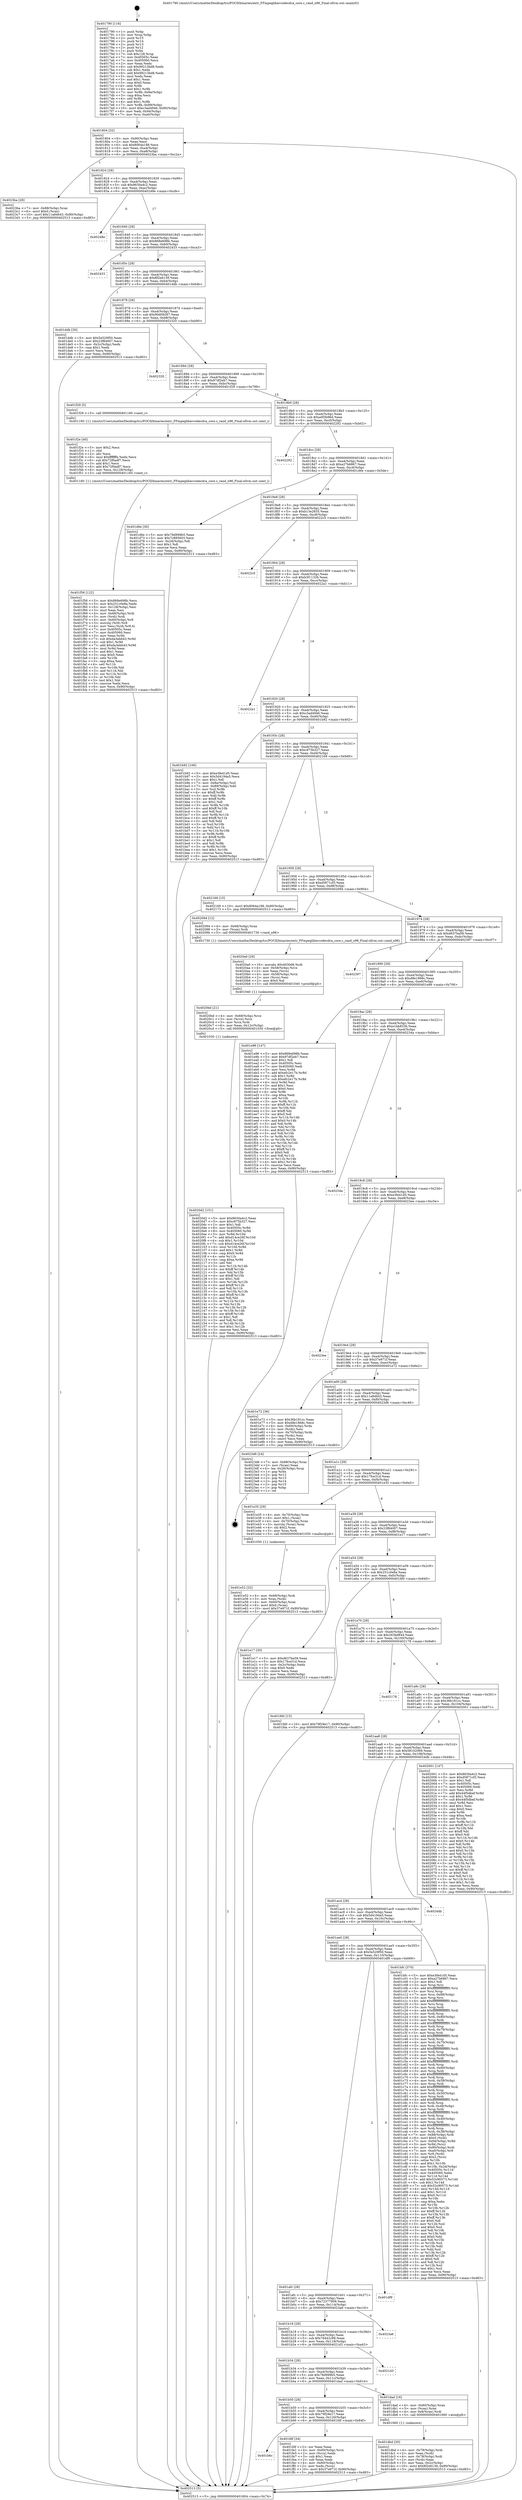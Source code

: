digraph "0x401790" {
  label = "0x401790 (/mnt/c/Users/mathe/Desktop/tcc/POCII/binaries/extr_FFmpeglibavcodecdca_core.c_rand_x96_Final-ollvm.out::main(0))"
  labelloc = "t"
  node[shape=record]

  Entry [label="",width=0.3,height=0.3,shape=circle,fillcolor=black,style=filled]
  "0x401804" [label="{
     0x401804 [32]\l
     | [instrs]\l
     &nbsp;&nbsp;0x401804 \<+6\>: mov -0x90(%rbp),%eax\l
     &nbsp;&nbsp;0x40180a \<+2\>: mov %eax,%ecx\l
     &nbsp;&nbsp;0x40180c \<+6\>: sub $0x8064a188,%ecx\l
     &nbsp;&nbsp;0x401812 \<+6\>: mov %eax,-0xa4(%rbp)\l
     &nbsp;&nbsp;0x401818 \<+6\>: mov %ecx,-0xa8(%rbp)\l
     &nbsp;&nbsp;0x40181e \<+6\>: je 00000000004023ba \<main+0xc2a\>\l
  }"]
  "0x4023ba" [label="{
     0x4023ba [28]\l
     | [instrs]\l
     &nbsp;&nbsp;0x4023ba \<+7\>: mov -0x88(%rbp),%rax\l
     &nbsp;&nbsp;0x4023c1 \<+6\>: movl $0x0,(%rax)\l
     &nbsp;&nbsp;0x4023c7 \<+10\>: movl $0x11a84643,-0x90(%rbp)\l
     &nbsp;&nbsp;0x4023d1 \<+5\>: jmp 0000000000402513 \<main+0xd83\>\l
  }"]
  "0x401824" [label="{
     0x401824 [28]\l
     | [instrs]\l
     &nbsp;&nbsp;0x401824 \<+5\>: jmp 0000000000401829 \<main+0x99\>\l
     &nbsp;&nbsp;0x401829 \<+6\>: mov -0xa4(%rbp),%eax\l
     &nbsp;&nbsp;0x40182f \<+5\>: sub $0x8630a4c2,%eax\l
     &nbsp;&nbsp;0x401834 \<+6\>: mov %eax,-0xac(%rbp)\l
     &nbsp;&nbsp;0x40183a \<+6\>: je 000000000040248e \<main+0xcfe\>\l
  }"]
  Exit [label="",width=0.3,height=0.3,shape=circle,fillcolor=black,style=filled,peripheries=2]
  "0x40248e" [label="{
     0x40248e\l
  }", style=dashed]
  "0x401840" [label="{
     0x401840 [28]\l
     | [instrs]\l
     &nbsp;&nbsp;0x401840 \<+5\>: jmp 0000000000401845 \<main+0xb5\>\l
     &nbsp;&nbsp;0x401845 \<+6\>: mov -0xa4(%rbp),%eax\l
     &nbsp;&nbsp;0x40184b \<+5\>: sub $0x868e698b,%eax\l
     &nbsp;&nbsp;0x401850 \<+6\>: mov %eax,-0xb0(%rbp)\l
     &nbsp;&nbsp;0x401856 \<+6\>: je 0000000000402433 \<main+0xca3\>\l
  }"]
  "0x4020d2" [label="{
     0x4020d2 [151]\l
     | [instrs]\l
     &nbsp;&nbsp;0x4020d2 \<+5\>: mov $0x8630a4c2,%eax\l
     &nbsp;&nbsp;0x4020d7 \<+5\>: mov $0xc875b327,%esi\l
     &nbsp;&nbsp;0x4020dc \<+2\>: mov $0x1,%dl\l
     &nbsp;&nbsp;0x4020de \<+8\>: mov 0x40505c,%r8d\l
     &nbsp;&nbsp;0x4020e6 \<+8\>: mov 0x405060,%r9d\l
     &nbsp;&nbsp;0x4020ee \<+3\>: mov %r8d,%r10d\l
     &nbsp;&nbsp;0x4020f1 \<+7\>: add $0xd14ce26f,%r10d\l
     &nbsp;&nbsp;0x4020f8 \<+4\>: sub $0x1,%r10d\l
     &nbsp;&nbsp;0x4020fc \<+7\>: sub $0xd14ce26f,%r10d\l
     &nbsp;&nbsp;0x402103 \<+4\>: imul %r10d,%r8d\l
     &nbsp;&nbsp;0x402107 \<+4\>: and $0x1,%r8d\l
     &nbsp;&nbsp;0x40210b \<+4\>: cmp $0x0,%r8d\l
     &nbsp;&nbsp;0x40210f \<+4\>: sete %r11b\l
     &nbsp;&nbsp;0x402113 \<+4\>: cmp $0xa,%r9d\l
     &nbsp;&nbsp;0x402117 \<+3\>: setl %bl\l
     &nbsp;&nbsp;0x40211a \<+3\>: mov %r11b,%r14b\l
     &nbsp;&nbsp;0x40211d \<+4\>: xor $0xff,%r14b\l
     &nbsp;&nbsp;0x402121 \<+3\>: mov %bl,%r15b\l
     &nbsp;&nbsp;0x402124 \<+4\>: xor $0xff,%r15b\l
     &nbsp;&nbsp;0x402128 \<+3\>: xor $0x1,%dl\l
     &nbsp;&nbsp;0x40212b \<+3\>: mov %r14b,%r12b\l
     &nbsp;&nbsp;0x40212e \<+4\>: and $0xff,%r12b\l
     &nbsp;&nbsp;0x402132 \<+3\>: and %dl,%r11b\l
     &nbsp;&nbsp;0x402135 \<+3\>: mov %r15b,%r13b\l
     &nbsp;&nbsp;0x402138 \<+4\>: and $0xff,%r13b\l
     &nbsp;&nbsp;0x40213c \<+2\>: and %dl,%bl\l
     &nbsp;&nbsp;0x40213e \<+3\>: or %r11b,%r12b\l
     &nbsp;&nbsp;0x402141 \<+3\>: or %bl,%r13b\l
     &nbsp;&nbsp;0x402144 \<+3\>: xor %r13b,%r12b\l
     &nbsp;&nbsp;0x402147 \<+3\>: or %r15b,%r14b\l
     &nbsp;&nbsp;0x40214a \<+4\>: xor $0xff,%r14b\l
     &nbsp;&nbsp;0x40214e \<+3\>: or $0x1,%dl\l
     &nbsp;&nbsp;0x402151 \<+3\>: and %dl,%r14b\l
     &nbsp;&nbsp;0x402154 \<+3\>: or %r14b,%r12b\l
     &nbsp;&nbsp;0x402157 \<+4\>: test $0x1,%r12b\l
     &nbsp;&nbsp;0x40215b \<+3\>: cmovne %esi,%eax\l
     &nbsp;&nbsp;0x40215e \<+6\>: mov %eax,-0x90(%rbp)\l
     &nbsp;&nbsp;0x402164 \<+5\>: jmp 0000000000402513 \<main+0xd83\>\l
  }"]
  "0x402433" [label="{
     0x402433\l
  }", style=dashed]
  "0x40185c" [label="{
     0x40185c [28]\l
     | [instrs]\l
     &nbsp;&nbsp;0x40185c \<+5\>: jmp 0000000000401861 \<main+0xd1\>\l
     &nbsp;&nbsp;0x401861 \<+6\>: mov -0xa4(%rbp),%eax\l
     &nbsp;&nbsp;0x401867 \<+5\>: sub $0x8f2e6139,%eax\l
     &nbsp;&nbsp;0x40186c \<+6\>: mov %eax,-0xb4(%rbp)\l
     &nbsp;&nbsp;0x401872 \<+6\>: je 0000000000401ddb \<main+0x64b\>\l
  }"]
  "0x4020bd" [label="{
     0x4020bd [21]\l
     | [instrs]\l
     &nbsp;&nbsp;0x4020bd \<+4\>: mov -0x68(%rbp),%rcx\l
     &nbsp;&nbsp;0x4020c1 \<+3\>: mov (%rcx),%rcx\l
     &nbsp;&nbsp;0x4020c4 \<+3\>: mov %rcx,%rdi\l
     &nbsp;&nbsp;0x4020c7 \<+6\>: mov %eax,-0x12c(%rbp)\l
     &nbsp;&nbsp;0x4020cd \<+5\>: call 0000000000401030 \<free@plt\>\l
     | [calls]\l
     &nbsp;&nbsp;0x401030 \{1\} (unknown)\l
  }"]
  "0x401ddb" [label="{
     0x401ddb [30]\l
     | [instrs]\l
     &nbsp;&nbsp;0x401ddb \<+5\>: mov $0x5e529f50,%eax\l
     &nbsp;&nbsp;0x401de0 \<+5\>: mov $0x23f84007,%ecx\l
     &nbsp;&nbsp;0x401de5 \<+3\>: mov -0x2c(%rbp),%edx\l
     &nbsp;&nbsp;0x401de8 \<+3\>: cmp $0x1,%edx\l
     &nbsp;&nbsp;0x401deb \<+3\>: cmovl %ecx,%eax\l
     &nbsp;&nbsp;0x401dee \<+6\>: mov %eax,-0x90(%rbp)\l
     &nbsp;&nbsp;0x401df4 \<+5\>: jmp 0000000000402513 \<main+0xd83\>\l
  }"]
  "0x401878" [label="{
     0x401878 [28]\l
     | [instrs]\l
     &nbsp;&nbsp;0x401878 \<+5\>: jmp 000000000040187d \<main+0xed\>\l
     &nbsp;&nbsp;0x40187d \<+6\>: mov -0xa4(%rbp),%eax\l
     &nbsp;&nbsp;0x401883 \<+5\>: sub $0x90d09287,%eax\l
     &nbsp;&nbsp;0x401888 \<+6\>: mov %eax,-0xb8(%rbp)\l
     &nbsp;&nbsp;0x40188e \<+6\>: je 0000000000402320 \<main+0xb90\>\l
  }"]
  "0x4020a0" [label="{
     0x4020a0 [29]\l
     | [instrs]\l
     &nbsp;&nbsp;0x4020a0 \<+10\>: movabs $0x4030d6,%rdi\l
     &nbsp;&nbsp;0x4020aa \<+4\>: mov -0x58(%rbp),%rcx\l
     &nbsp;&nbsp;0x4020ae \<+2\>: mov %eax,(%rcx)\l
     &nbsp;&nbsp;0x4020b0 \<+4\>: mov -0x58(%rbp),%rcx\l
     &nbsp;&nbsp;0x4020b4 \<+2\>: mov (%rcx),%esi\l
     &nbsp;&nbsp;0x4020b6 \<+2\>: mov $0x0,%al\l
     &nbsp;&nbsp;0x4020b8 \<+5\>: call 0000000000401040 \<printf@plt\>\l
     | [calls]\l
     &nbsp;&nbsp;0x401040 \{1\} (unknown)\l
  }"]
  "0x402320" [label="{
     0x402320\l
  }", style=dashed]
  "0x401894" [label="{
     0x401894 [28]\l
     | [instrs]\l
     &nbsp;&nbsp;0x401894 \<+5\>: jmp 0000000000401899 \<main+0x109\>\l
     &nbsp;&nbsp;0x401899 \<+6\>: mov -0xa4(%rbp),%eax\l
     &nbsp;&nbsp;0x40189f \<+5\>: sub $0x97df2eb7,%eax\l
     &nbsp;&nbsp;0x4018a4 \<+6\>: mov %eax,-0xbc(%rbp)\l
     &nbsp;&nbsp;0x4018aa \<+6\>: je 0000000000401f29 \<main+0x799\>\l
  }"]
  "0x401b6c" [label="{
     0x401b6c\l
  }", style=dashed]
  "0x401f29" [label="{
     0x401f29 [5]\l
     | [instrs]\l
     &nbsp;&nbsp;0x401f29 \<+5\>: call 0000000000401160 \<next_i\>\l
     | [calls]\l
     &nbsp;&nbsp;0x401160 \{1\} (/mnt/c/Users/mathe/Desktop/tcc/POCII/binaries/extr_FFmpeglibavcodecdca_core.c_rand_x96_Final-ollvm.out::next_i)\l
  }"]
  "0x4018b0" [label="{
     0x4018b0 [28]\l
     | [instrs]\l
     &nbsp;&nbsp;0x4018b0 \<+5\>: jmp 00000000004018b5 \<main+0x125\>\l
     &nbsp;&nbsp;0x4018b5 \<+6\>: mov -0xa4(%rbp),%eax\l
     &nbsp;&nbsp;0x4018bb \<+5\>: sub $0xa0f3b96d,%eax\l
     &nbsp;&nbsp;0x4018c0 \<+6\>: mov %eax,-0xc0(%rbp)\l
     &nbsp;&nbsp;0x4018c6 \<+6\>: je 0000000000402292 \<main+0xb02\>\l
  }"]
  "0x401fdf" [label="{
     0x401fdf [34]\l
     | [instrs]\l
     &nbsp;&nbsp;0x401fdf \<+2\>: xor %eax,%eax\l
     &nbsp;&nbsp;0x401fe1 \<+4\>: mov -0x60(%rbp),%rcx\l
     &nbsp;&nbsp;0x401fe5 \<+2\>: mov (%rcx),%edx\l
     &nbsp;&nbsp;0x401fe7 \<+3\>: sub $0x1,%eax\l
     &nbsp;&nbsp;0x401fea \<+2\>: sub %eax,%edx\l
     &nbsp;&nbsp;0x401fec \<+4\>: mov -0x60(%rbp),%rcx\l
     &nbsp;&nbsp;0x401ff0 \<+2\>: mov %edx,(%rcx)\l
     &nbsp;&nbsp;0x401ff2 \<+10\>: movl $0x37e971f,-0x90(%rbp)\l
     &nbsp;&nbsp;0x401ffc \<+5\>: jmp 0000000000402513 \<main+0xd83\>\l
  }"]
  "0x402292" [label="{
     0x402292\l
  }", style=dashed]
  "0x4018cc" [label="{
     0x4018cc [28]\l
     | [instrs]\l
     &nbsp;&nbsp;0x4018cc \<+5\>: jmp 00000000004018d1 \<main+0x141\>\l
     &nbsp;&nbsp;0x4018d1 \<+6\>: mov -0xa4(%rbp),%eax\l
     &nbsp;&nbsp;0x4018d7 \<+5\>: sub $0xa27b6867,%eax\l
     &nbsp;&nbsp;0x4018dc \<+6\>: mov %eax,-0xc4(%rbp)\l
     &nbsp;&nbsp;0x4018e2 \<+6\>: je 0000000000401d6e \<main+0x5de\>\l
  }"]
  "0x401f56" [label="{
     0x401f56 [122]\l
     | [instrs]\l
     &nbsp;&nbsp;0x401f56 \<+5\>: mov $0x868e698b,%ecx\l
     &nbsp;&nbsp;0x401f5b \<+5\>: mov $0x251c0e8a,%edx\l
     &nbsp;&nbsp;0x401f60 \<+6\>: mov -0x128(%rbp),%esi\l
     &nbsp;&nbsp;0x401f66 \<+3\>: imul %eax,%esi\l
     &nbsp;&nbsp;0x401f69 \<+4\>: mov -0x68(%rbp),%rdi\l
     &nbsp;&nbsp;0x401f6d \<+3\>: mov (%rdi),%rdi\l
     &nbsp;&nbsp;0x401f70 \<+4\>: mov -0x60(%rbp),%r8\l
     &nbsp;&nbsp;0x401f74 \<+3\>: movslq (%r8),%r8\l
     &nbsp;&nbsp;0x401f77 \<+4\>: mov %esi,(%rdi,%r8,4)\l
     &nbsp;&nbsp;0x401f7b \<+7\>: mov 0x40505c,%eax\l
     &nbsp;&nbsp;0x401f82 \<+7\>: mov 0x405060,%esi\l
     &nbsp;&nbsp;0x401f89 \<+3\>: mov %eax,%r9d\l
     &nbsp;&nbsp;0x401f8c \<+7\>: sub $0xda3ebb43,%r9d\l
     &nbsp;&nbsp;0x401f93 \<+4\>: sub $0x1,%r9d\l
     &nbsp;&nbsp;0x401f97 \<+7\>: add $0xda3ebb43,%r9d\l
     &nbsp;&nbsp;0x401f9e \<+4\>: imul %r9d,%eax\l
     &nbsp;&nbsp;0x401fa2 \<+3\>: and $0x1,%eax\l
     &nbsp;&nbsp;0x401fa5 \<+3\>: cmp $0x0,%eax\l
     &nbsp;&nbsp;0x401fa8 \<+4\>: sete %r10b\l
     &nbsp;&nbsp;0x401fac \<+3\>: cmp $0xa,%esi\l
     &nbsp;&nbsp;0x401faf \<+4\>: setl %r11b\l
     &nbsp;&nbsp;0x401fb3 \<+3\>: mov %r10b,%bl\l
     &nbsp;&nbsp;0x401fb6 \<+3\>: and %r11b,%bl\l
     &nbsp;&nbsp;0x401fb9 \<+3\>: xor %r11b,%r10b\l
     &nbsp;&nbsp;0x401fbc \<+3\>: or %r10b,%bl\l
     &nbsp;&nbsp;0x401fbf \<+3\>: test $0x1,%bl\l
     &nbsp;&nbsp;0x401fc2 \<+3\>: cmovne %edx,%ecx\l
     &nbsp;&nbsp;0x401fc5 \<+6\>: mov %ecx,-0x90(%rbp)\l
     &nbsp;&nbsp;0x401fcb \<+5\>: jmp 0000000000402513 \<main+0xd83\>\l
  }"]
  "0x401d6e" [label="{
     0x401d6e [30]\l
     | [instrs]\l
     &nbsp;&nbsp;0x401d6e \<+5\>: mov $0x78d999b5,%eax\l
     &nbsp;&nbsp;0x401d73 \<+5\>: mov $0x7c885603,%ecx\l
     &nbsp;&nbsp;0x401d78 \<+3\>: mov -0x2d(%rbp),%dl\l
     &nbsp;&nbsp;0x401d7b \<+3\>: test $0x1,%dl\l
     &nbsp;&nbsp;0x401d7e \<+3\>: cmovne %ecx,%eax\l
     &nbsp;&nbsp;0x401d81 \<+6\>: mov %eax,-0x90(%rbp)\l
     &nbsp;&nbsp;0x401d87 \<+5\>: jmp 0000000000402513 \<main+0xd83\>\l
  }"]
  "0x4018e8" [label="{
     0x4018e8 [28]\l
     | [instrs]\l
     &nbsp;&nbsp;0x4018e8 \<+5\>: jmp 00000000004018ed \<main+0x15d\>\l
     &nbsp;&nbsp;0x4018ed \<+6\>: mov -0xa4(%rbp),%eax\l
     &nbsp;&nbsp;0x4018f3 \<+5\>: sub $0xb13e2835,%eax\l
     &nbsp;&nbsp;0x4018f8 \<+6\>: mov %eax,-0xc8(%rbp)\l
     &nbsp;&nbsp;0x4018fe \<+6\>: je 00000000004022c5 \<main+0xb35\>\l
  }"]
  "0x401f2e" [label="{
     0x401f2e [40]\l
     | [instrs]\l
     &nbsp;&nbsp;0x401f2e \<+5\>: mov $0x2,%ecx\l
     &nbsp;&nbsp;0x401f33 \<+1\>: cltd\l
     &nbsp;&nbsp;0x401f34 \<+2\>: idiv %ecx\l
     &nbsp;&nbsp;0x401f36 \<+6\>: imul $0xfffffffe,%edx,%ecx\l
     &nbsp;&nbsp;0x401f3c \<+6\>: sub $0x72f0adf7,%ecx\l
     &nbsp;&nbsp;0x401f42 \<+3\>: add $0x1,%ecx\l
     &nbsp;&nbsp;0x401f45 \<+6\>: add $0x72f0adf7,%ecx\l
     &nbsp;&nbsp;0x401f4b \<+6\>: mov %ecx,-0x128(%rbp)\l
     &nbsp;&nbsp;0x401f51 \<+5\>: call 0000000000401160 \<next_i\>\l
     | [calls]\l
     &nbsp;&nbsp;0x401160 \{1\} (/mnt/c/Users/mathe/Desktop/tcc/POCII/binaries/extr_FFmpeglibavcodecdca_core.c_rand_x96_Final-ollvm.out::next_i)\l
  }"]
  "0x4022c5" [label="{
     0x4022c5\l
  }", style=dashed]
  "0x401904" [label="{
     0x401904 [28]\l
     | [instrs]\l
     &nbsp;&nbsp;0x401904 \<+5\>: jmp 0000000000401909 \<main+0x179\>\l
     &nbsp;&nbsp;0x401909 \<+6\>: mov -0xa4(%rbp),%eax\l
     &nbsp;&nbsp;0x40190f \<+5\>: sub $0xb3f11326,%eax\l
     &nbsp;&nbsp;0x401914 \<+6\>: mov %eax,-0xcc(%rbp)\l
     &nbsp;&nbsp;0x40191a \<+6\>: je 00000000004022a1 \<main+0xb11\>\l
  }"]
  "0x401e52" [label="{
     0x401e52 [32]\l
     | [instrs]\l
     &nbsp;&nbsp;0x401e52 \<+4\>: mov -0x68(%rbp),%rdi\l
     &nbsp;&nbsp;0x401e56 \<+3\>: mov %rax,(%rdi)\l
     &nbsp;&nbsp;0x401e59 \<+4\>: mov -0x60(%rbp),%rax\l
     &nbsp;&nbsp;0x401e5d \<+6\>: movl $0x0,(%rax)\l
     &nbsp;&nbsp;0x401e63 \<+10\>: movl $0x37e971f,-0x90(%rbp)\l
     &nbsp;&nbsp;0x401e6d \<+5\>: jmp 0000000000402513 \<main+0xd83\>\l
  }"]
  "0x4022a1" [label="{
     0x4022a1\l
  }", style=dashed]
  "0x401920" [label="{
     0x401920 [28]\l
     | [instrs]\l
     &nbsp;&nbsp;0x401920 \<+5\>: jmp 0000000000401925 \<main+0x195\>\l
     &nbsp;&nbsp;0x401925 \<+6\>: mov -0xa4(%rbp),%eax\l
     &nbsp;&nbsp;0x40192b \<+5\>: sub $0xc3ad4946,%eax\l
     &nbsp;&nbsp;0x401930 \<+6\>: mov %eax,-0xd0(%rbp)\l
     &nbsp;&nbsp;0x401936 \<+6\>: je 0000000000401b92 \<main+0x402\>\l
  }"]
  "0x401dbd" [label="{
     0x401dbd [30]\l
     | [instrs]\l
     &nbsp;&nbsp;0x401dbd \<+4\>: mov -0x78(%rbp),%rdi\l
     &nbsp;&nbsp;0x401dc1 \<+2\>: mov %eax,(%rdi)\l
     &nbsp;&nbsp;0x401dc3 \<+4\>: mov -0x78(%rbp),%rdi\l
     &nbsp;&nbsp;0x401dc7 \<+2\>: mov (%rdi),%eax\l
     &nbsp;&nbsp;0x401dc9 \<+3\>: mov %eax,-0x2c(%rbp)\l
     &nbsp;&nbsp;0x401dcc \<+10\>: movl $0x8f2e6139,-0x90(%rbp)\l
     &nbsp;&nbsp;0x401dd6 \<+5\>: jmp 0000000000402513 \<main+0xd83\>\l
  }"]
  "0x401b92" [label="{
     0x401b92 [106]\l
     | [instrs]\l
     &nbsp;&nbsp;0x401b92 \<+5\>: mov $0xe3fe41d5,%eax\l
     &nbsp;&nbsp;0x401b97 \<+5\>: mov $0x5d4194a5,%ecx\l
     &nbsp;&nbsp;0x401b9c \<+2\>: mov $0x1,%dl\l
     &nbsp;&nbsp;0x401b9e \<+7\>: mov -0x8a(%rbp),%sil\l
     &nbsp;&nbsp;0x401ba5 \<+7\>: mov -0x89(%rbp),%dil\l
     &nbsp;&nbsp;0x401bac \<+3\>: mov %sil,%r8b\l
     &nbsp;&nbsp;0x401baf \<+4\>: xor $0xff,%r8b\l
     &nbsp;&nbsp;0x401bb3 \<+3\>: mov %dil,%r9b\l
     &nbsp;&nbsp;0x401bb6 \<+4\>: xor $0xff,%r9b\l
     &nbsp;&nbsp;0x401bba \<+3\>: xor $0x1,%dl\l
     &nbsp;&nbsp;0x401bbd \<+3\>: mov %r8b,%r10b\l
     &nbsp;&nbsp;0x401bc0 \<+4\>: and $0xff,%r10b\l
     &nbsp;&nbsp;0x401bc4 \<+3\>: and %dl,%sil\l
     &nbsp;&nbsp;0x401bc7 \<+3\>: mov %r9b,%r11b\l
     &nbsp;&nbsp;0x401bca \<+4\>: and $0xff,%r11b\l
     &nbsp;&nbsp;0x401bce \<+3\>: and %dl,%dil\l
     &nbsp;&nbsp;0x401bd1 \<+3\>: or %sil,%r10b\l
     &nbsp;&nbsp;0x401bd4 \<+3\>: or %dil,%r11b\l
     &nbsp;&nbsp;0x401bd7 \<+3\>: xor %r11b,%r10b\l
     &nbsp;&nbsp;0x401bda \<+3\>: or %r9b,%r8b\l
     &nbsp;&nbsp;0x401bdd \<+4\>: xor $0xff,%r8b\l
     &nbsp;&nbsp;0x401be1 \<+3\>: or $0x1,%dl\l
     &nbsp;&nbsp;0x401be4 \<+3\>: and %dl,%r8b\l
     &nbsp;&nbsp;0x401be7 \<+3\>: or %r8b,%r10b\l
     &nbsp;&nbsp;0x401bea \<+4\>: test $0x1,%r10b\l
     &nbsp;&nbsp;0x401bee \<+3\>: cmovne %ecx,%eax\l
     &nbsp;&nbsp;0x401bf1 \<+6\>: mov %eax,-0x90(%rbp)\l
     &nbsp;&nbsp;0x401bf7 \<+5\>: jmp 0000000000402513 \<main+0xd83\>\l
  }"]
  "0x40193c" [label="{
     0x40193c [28]\l
     | [instrs]\l
     &nbsp;&nbsp;0x40193c \<+5\>: jmp 0000000000401941 \<main+0x1b1\>\l
     &nbsp;&nbsp;0x401941 \<+6\>: mov -0xa4(%rbp),%eax\l
     &nbsp;&nbsp;0x401947 \<+5\>: sub $0xc875b327,%eax\l
     &nbsp;&nbsp;0x40194c \<+6\>: mov %eax,-0xd4(%rbp)\l
     &nbsp;&nbsp;0x401952 \<+6\>: je 0000000000402169 \<main+0x9d9\>\l
  }"]
  "0x402513" [label="{
     0x402513 [5]\l
     | [instrs]\l
     &nbsp;&nbsp;0x402513 \<+5\>: jmp 0000000000401804 \<main+0x74\>\l
  }"]
  "0x401790" [label="{
     0x401790 [116]\l
     | [instrs]\l
     &nbsp;&nbsp;0x401790 \<+1\>: push %rbp\l
     &nbsp;&nbsp;0x401791 \<+3\>: mov %rsp,%rbp\l
     &nbsp;&nbsp;0x401794 \<+2\>: push %r15\l
     &nbsp;&nbsp;0x401796 \<+2\>: push %r14\l
     &nbsp;&nbsp;0x401798 \<+2\>: push %r13\l
     &nbsp;&nbsp;0x40179a \<+2\>: push %r12\l
     &nbsp;&nbsp;0x40179c \<+1\>: push %rbx\l
     &nbsp;&nbsp;0x40179d \<+7\>: sub $0x128,%rsp\l
     &nbsp;&nbsp;0x4017a4 \<+7\>: mov 0x40505c,%eax\l
     &nbsp;&nbsp;0x4017ab \<+7\>: mov 0x405060,%ecx\l
     &nbsp;&nbsp;0x4017b2 \<+2\>: mov %eax,%edx\l
     &nbsp;&nbsp;0x4017b4 \<+6\>: sub $0x99213bd8,%edx\l
     &nbsp;&nbsp;0x4017ba \<+3\>: sub $0x1,%edx\l
     &nbsp;&nbsp;0x4017bd \<+6\>: add $0x99213bd8,%edx\l
     &nbsp;&nbsp;0x4017c3 \<+3\>: imul %edx,%eax\l
     &nbsp;&nbsp;0x4017c6 \<+3\>: and $0x1,%eax\l
     &nbsp;&nbsp;0x4017c9 \<+3\>: cmp $0x0,%eax\l
     &nbsp;&nbsp;0x4017cc \<+4\>: sete %r8b\l
     &nbsp;&nbsp;0x4017d0 \<+4\>: and $0x1,%r8b\l
     &nbsp;&nbsp;0x4017d4 \<+7\>: mov %r8b,-0x8a(%rbp)\l
     &nbsp;&nbsp;0x4017db \<+3\>: cmp $0xa,%ecx\l
     &nbsp;&nbsp;0x4017de \<+4\>: setl %r8b\l
     &nbsp;&nbsp;0x4017e2 \<+4\>: and $0x1,%r8b\l
     &nbsp;&nbsp;0x4017e6 \<+7\>: mov %r8b,-0x89(%rbp)\l
     &nbsp;&nbsp;0x4017ed \<+10\>: movl $0xc3ad4946,-0x90(%rbp)\l
     &nbsp;&nbsp;0x4017f7 \<+6\>: mov %edi,-0x94(%rbp)\l
     &nbsp;&nbsp;0x4017fd \<+7\>: mov %rsi,-0xa0(%rbp)\l
  }"]
  "0x401b50" [label="{
     0x401b50 [28]\l
     | [instrs]\l
     &nbsp;&nbsp;0x401b50 \<+5\>: jmp 0000000000401b55 \<main+0x3c5\>\l
     &nbsp;&nbsp;0x401b55 \<+6\>: mov -0xa4(%rbp),%eax\l
     &nbsp;&nbsp;0x401b5b \<+5\>: sub $0x79f29e17,%eax\l
     &nbsp;&nbsp;0x401b60 \<+6\>: mov %eax,-0x120(%rbp)\l
     &nbsp;&nbsp;0x401b66 \<+6\>: je 0000000000401fdf \<main+0x84f\>\l
  }"]
  "0x402169" [label="{
     0x402169 [15]\l
     | [instrs]\l
     &nbsp;&nbsp;0x402169 \<+10\>: movl $0x8064a188,-0x90(%rbp)\l
     &nbsp;&nbsp;0x402173 \<+5\>: jmp 0000000000402513 \<main+0xd83\>\l
  }"]
  "0x401958" [label="{
     0x401958 [28]\l
     | [instrs]\l
     &nbsp;&nbsp;0x401958 \<+5\>: jmp 000000000040195d \<main+0x1cd\>\l
     &nbsp;&nbsp;0x40195d \<+6\>: mov -0xa4(%rbp),%eax\l
     &nbsp;&nbsp;0x401963 \<+5\>: sub $0xd5871cf3,%eax\l
     &nbsp;&nbsp;0x401968 \<+6\>: mov %eax,-0xd8(%rbp)\l
     &nbsp;&nbsp;0x40196e \<+6\>: je 0000000000402094 \<main+0x904\>\l
  }"]
  "0x401dad" [label="{
     0x401dad [16]\l
     | [instrs]\l
     &nbsp;&nbsp;0x401dad \<+4\>: mov -0x80(%rbp),%rax\l
     &nbsp;&nbsp;0x401db1 \<+3\>: mov (%rax),%rax\l
     &nbsp;&nbsp;0x401db4 \<+4\>: mov 0x8(%rax),%rdi\l
     &nbsp;&nbsp;0x401db8 \<+5\>: call 0000000000401060 \<atoi@plt\>\l
     | [calls]\l
     &nbsp;&nbsp;0x401060 \{1\} (unknown)\l
  }"]
  "0x402094" [label="{
     0x402094 [12]\l
     | [instrs]\l
     &nbsp;&nbsp;0x402094 \<+4\>: mov -0x68(%rbp),%rax\l
     &nbsp;&nbsp;0x402098 \<+3\>: mov (%rax),%rdi\l
     &nbsp;&nbsp;0x40209b \<+5\>: call 0000000000401730 \<rand_x96\>\l
     | [calls]\l
     &nbsp;&nbsp;0x401730 \{1\} (/mnt/c/Users/mathe/Desktop/tcc/POCII/binaries/extr_FFmpeglibavcodecdca_core.c_rand_x96_Final-ollvm.out::rand_x96)\l
  }"]
  "0x401974" [label="{
     0x401974 [28]\l
     | [instrs]\l
     &nbsp;&nbsp;0x401974 \<+5\>: jmp 0000000000401979 \<main+0x1e9\>\l
     &nbsp;&nbsp;0x401979 \<+6\>: mov -0xa4(%rbp),%eax\l
     &nbsp;&nbsp;0x40197f \<+5\>: sub $0xd637ba58,%eax\l
     &nbsp;&nbsp;0x401984 \<+6\>: mov %eax,-0xdc(%rbp)\l
     &nbsp;&nbsp;0x40198a \<+6\>: je 0000000000402397 \<main+0xc07\>\l
  }"]
  "0x401b34" [label="{
     0x401b34 [28]\l
     | [instrs]\l
     &nbsp;&nbsp;0x401b34 \<+5\>: jmp 0000000000401b39 \<main+0x3a9\>\l
     &nbsp;&nbsp;0x401b39 \<+6\>: mov -0xa4(%rbp),%eax\l
     &nbsp;&nbsp;0x401b3f \<+5\>: sub $0x78d999b5,%eax\l
     &nbsp;&nbsp;0x401b44 \<+6\>: mov %eax,-0x11c(%rbp)\l
     &nbsp;&nbsp;0x401b4a \<+6\>: je 0000000000401dad \<main+0x61d\>\l
  }"]
  "0x402397" [label="{
     0x402397\l
  }", style=dashed]
  "0x401990" [label="{
     0x401990 [28]\l
     | [instrs]\l
     &nbsp;&nbsp;0x401990 \<+5\>: jmp 0000000000401995 \<main+0x205\>\l
     &nbsp;&nbsp;0x401995 \<+6\>: mov -0xa4(%rbp),%eax\l
     &nbsp;&nbsp;0x40199b \<+5\>: sub $0xd8e1868c,%eax\l
     &nbsp;&nbsp;0x4019a0 \<+6\>: mov %eax,-0xe0(%rbp)\l
     &nbsp;&nbsp;0x4019a6 \<+6\>: je 0000000000401e96 \<main+0x706\>\l
  }"]
  "0x4021d3" [label="{
     0x4021d3\l
  }", style=dashed]
  "0x401e96" [label="{
     0x401e96 [147]\l
     | [instrs]\l
     &nbsp;&nbsp;0x401e96 \<+5\>: mov $0x868e698b,%eax\l
     &nbsp;&nbsp;0x401e9b \<+5\>: mov $0x97df2eb7,%ecx\l
     &nbsp;&nbsp;0x401ea0 \<+2\>: mov $0x1,%dl\l
     &nbsp;&nbsp;0x401ea2 \<+7\>: mov 0x40505c,%esi\l
     &nbsp;&nbsp;0x401ea9 \<+7\>: mov 0x405060,%edi\l
     &nbsp;&nbsp;0x401eb0 \<+3\>: mov %esi,%r8d\l
     &nbsp;&nbsp;0x401eb3 \<+7\>: add $0xefc2e17b,%r8d\l
     &nbsp;&nbsp;0x401eba \<+4\>: sub $0x1,%r8d\l
     &nbsp;&nbsp;0x401ebe \<+7\>: sub $0xefc2e17b,%r8d\l
     &nbsp;&nbsp;0x401ec5 \<+4\>: imul %r8d,%esi\l
     &nbsp;&nbsp;0x401ec9 \<+3\>: and $0x1,%esi\l
     &nbsp;&nbsp;0x401ecc \<+3\>: cmp $0x0,%esi\l
     &nbsp;&nbsp;0x401ecf \<+4\>: sete %r9b\l
     &nbsp;&nbsp;0x401ed3 \<+3\>: cmp $0xa,%edi\l
     &nbsp;&nbsp;0x401ed6 \<+4\>: setl %r10b\l
     &nbsp;&nbsp;0x401eda \<+3\>: mov %r9b,%r11b\l
     &nbsp;&nbsp;0x401edd \<+4\>: xor $0xff,%r11b\l
     &nbsp;&nbsp;0x401ee1 \<+3\>: mov %r10b,%bl\l
     &nbsp;&nbsp;0x401ee4 \<+3\>: xor $0xff,%bl\l
     &nbsp;&nbsp;0x401ee7 \<+3\>: xor $0x0,%dl\l
     &nbsp;&nbsp;0x401eea \<+3\>: mov %r11b,%r14b\l
     &nbsp;&nbsp;0x401eed \<+4\>: and $0x0,%r14b\l
     &nbsp;&nbsp;0x401ef1 \<+3\>: and %dl,%r9b\l
     &nbsp;&nbsp;0x401ef4 \<+3\>: mov %bl,%r15b\l
     &nbsp;&nbsp;0x401ef7 \<+4\>: and $0x0,%r15b\l
     &nbsp;&nbsp;0x401efb \<+3\>: and %dl,%r10b\l
     &nbsp;&nbsp;0x401efe \<+3\>: or %r9b,%r14b\l
     &nbsp;&nbsp;0x401f01 \<+3\>: or %r10b,%r15b\l
     &nbsp;&nbsp;0x401f04 \<+3\>: xor %r15b,%r14b\l
     &nbsp;&nbsp;0x401f07 \<+3\>: or %bl,%r11b\l
     &nbsp;&nbsp;0x401f0a \<+4\>: xor $0xff,%r11b\l
     &nbsp;&nbsp;0x401f0e \<+3\>: or $0x0,%dl\l
     &nbsp;&nbsp;0x401f11 \<+3\>: and %dl,%r11b\l
     &nbsp;&nbsp;0x401f14 \<+3\>: or %r11b,%r14b\l
     &nbsp;&nbsp;0x401f17 \<+4\>: test $0x1,%r14b\l
     &nbsp;&nbsp;0x401f1b \<+3\>: cmovne %ecx,%eax\l
     &nbsp;&nbsp;0x401f1e \<+6\>: mov %eax,-0x90(%rbp)\l
     &nbsp;&nbsp;0x401f24 \<+5\>: jmp 0000000000402513 \<main+0xd83\>\l
  }"]
  "0x4019ac" [label="{
     0x4019ac [28]\l
     | [instrs]\l
     &nbsp;&nbsp;0x4019ac \<+5\>: jmp 00000000004019b1 \<main+0x221\>\l
     &nbsp;&nbsp;0x4019b1 \<+6\>: mov -0xa4(%rbp),%eax\l
     &nbsp;&nbsp;0x4019b7 \<+5\>: sub $0xe1bb833b,%eax\l
     &nbsp;&nbsp;0x4019bc \<+6\>: mov %eax,-0xe4(%rbp)\l
     &nbsp;&nbsp;0x4019c2 \<+6\>: je 000000000040234a \<main+0xbba\>\l
  }"]
  "0x401b18" [label="{
     0x401b18 [28]\l
     | [instrs]\l
     &nbsp;&nbsp;0x401b18 \<+5\>: jmp 0000000000401b1d \<main+0x38d\>\l
     &nbsp;&nbsp;0x401b1d \<+6\>: mov -0xa4(%rbp),%eax\l
     &nbsp;&nbsp;0x401b23 \<+5\>: sub $0x76442c99,%eax\l
     &nbsp;&nbsp;0x401b28 \<+6\>: mov %eax,-0x118(%rbp)\l
     &nbsp;&nbsp;0x401b2e \<+6\>: je 00000000004021d3 \<main+0xa43\>\l
  }"]
  "0x40234a" [label="{
     0x40234a\l
  }", style=dashed]
  "0x4019c8" [label="{
     0x4019c8 [28]\l
     | [instrs]\l
     &nbsp;&nbsp;0x4019c8 \<+5\>: jmp 00000000004019cd \<main+0x23d\>\l
     &nbsp;&nbsp;0x4019cd \<+6\>: mov -0xa4(%rbp),%eax\l
     &nbsp;&nbsp;0x4019d3 \<+5\>: sub $0xe3fe41d5,%eax\l
     &nbsp;&nbsp;0x4019d8 \<+6\>: mov %eax,-0xe8(%rbp)\l
     &nbsp;&nbsp;0x4019de \<+6\>: je 00000000004023ee \<main+0xc5e\>\l
  }"]
  "0x4023a6" [label="{
     0x4023a6\l
  }", style=dashed]
  "0x4023ee" [label="{
     0x4023ee\l
  }", style=dashed]
  "0x4019e4" [label="{
     0x4019e4 [28]\l
     | [instrs]\l
     &nbsp;&nbsp;0x4019e4 \<+5\>: jmp 00000000004019e9 \<main+0x259\>\l
     &nbsp;&nbsp;0x4019e9 \<+6\>: mov -0xa4(%rbp),%eax\l
     &nbsp;&nbsp;0x4019ef \<+5\>: sub $0x37e971f,%eax\l
     &nbsp;&nbsp;0x4019f4 \<+6\>: mov %eax,-0xec(%rbp)\l
     &nbsp;&nbsp;0x4019fa \<+6\>: je 0000000000401e72 \<main+0x6e2\>\l
  }"]
  "0x401afc" [label="{
     0x401afc [28]\l
     | [instrs]\l
     &nbsp;&nbsp;0x401afc \<+5\>: jmp 0000000000401b01 \<main+0x371\>\l
     &nbsp;&nbsp;0x401b01 \<+6\>: mov -0xa4(%rbp),%eax\l
     &nbsp;&nbsp;0x401b07 \<+5\>: sub $0x72377909,%eax\l
     &nbsp;&nbsp;0x401b0c \<+6\>: mov %eax,-0x114(%rbp)\l
     &nbsp;&nbsp;0x401b12 \<+6\>: je 00000000004023a6 \<main+0xc16\>\l
  }"]
  "0x401e72" [label="{
     0x401e72 [36]\l
     | [instrs]\l
     &nbsp;&nbsp;0x401e72 \<+5\>: mov $0x36b181cc,%eax\l
     &nbsp;&nbsp;0x401e77 \<+5\>: mov $0xd8e1868c,%ecx\l
     &nbsp;&nbsp;0x401e7c \<+4\>: mov -0x60(%rbp),%rdx\l
     &nbsp;&nbsp;0x401e80 \<+2\>: mov (%rdx),%esi\l
     &nbsp;&nbsp;0x401e82 \<+4\>: mov -0x70(%rbp),%rdx\l
     &nbsp;&nbsp;0x401e86 \<+2\>: cmp (%rdx),%esi\l
     &nbsp;&nbsp;0x401e88 \<+3\>: cmovl %ecx,%eax\l
     &nbsp;&nbsp;0x401e8b \<+6\>: mov %eax,-0x90(%rbp)\l
     &nbsp;&nbsp;0x401e91 \<+5\>: jmp 0000000000402513 \<main+0xd83\>\l
  }"]
  "0x401a00" [label="{
     0x401a00 [28]\l
     | [instrs]\l
     &nbsp;&nbsp;0x401a00 \<+5\>: jmp 0000000000401a05 \<main+0x275\>\l
     &nbsp;&nbsp;0x401a05 \<+6\>: mov -0xa4(%rbp),%eax\l
     &nbsp;&nbsp;0x401a0b \<+5\>: sub $0x11a84643,%eax\l
     &nbsp;&nbsp;0x401a10 \<+6\>: mov %eax,-0xf0(%rbp)\l
     &nbsp;&nbsp;0x401a16 \<+6\>: je 00000000004023d6 \<main+0xc46\>\l
  }"]
  "0x401df9" [label="{
     0x401df9\l
  }", style=dashed]
  "0x4023d6" [label="{
     0x4023d6 [24]\l
     | [instrs]\l
     &nbsp;&nbsp;0x4023d6 \<+7\>: mov -0x88(%rbp),%rax\l
     &nbsp;&nbsp;0x4023dd \<+2\>: mov (%rax),%eax\l
     &nbsp;&nbsp;0x4023df \<+4\>: lea -0x28(%rbp),%rsp\l
     &nbsp;&nbsp;0x4023e3 \<+1\>: pop %rbx\l
     &nbsp;&nbsp;0x4023e4 \<+2\>: pop %r12\l
     &nbsp;&nbsp;0x4023e6 \<+2\>: pop %r13\l
     &nbsp;&nbsp;0x4023e8 \<+2\>: pop %r14\l
     &nbsp;&nbsp;0x4023ea \<+2\>: pop %r15\l
     &nbsp;&nbsp;0x4023ec \<+1\>: pop %rbp\l
     &nbsp;&nbsp;0x4023ed \<+1\>: ret\l
  }"]
  "0x401a1c" [label="{
     0x401a1c [28]\l
     | [instrs]\l
     &nbsp;&nbsp;0x401a1c \<+5\>: jmp 0000000000401a21 \<main+0x291\>\l
     &nbsp;&nbsp;0x401a21 \<+6\>: mov -0xa4(%rbp),%eax\l
     &nbsp;&nbsp;0x401a27 \<+5\>: sub $0x17fce31d,%eax\l
     &nbsp;&nbsp;0x401a2c \<+6\>: mov %eax,-0xf4(%rbp)\l
     &nbsp;&nbsp;0x401a32 \<+6\>: je 0000000000401e35 \<main+0x6a5\>\l
  }"]
  "0x401ae0" [label="{
     0x401ae0 [28]\l
     | [instrs]\l
     &nbsp;&nbsp;0x401ae0 \<+5\>: jmp 0000000000401ae5 \<main+0x355\>\l
     &nbsp;&nbsp;0x401ae5 \<+6\>: mov -0xa4(%rbp),%eax\l
     &nbsp;&nbsp;0x401aeb \<+5\>: sub $0x5e529f50,%eax\l
     &nbsp;&nbsp;0x401af0 \<+6\>: mov %eax,-0x110(%rbp)\l
     &nbsp;&nbsp;0x401af6 \<+6\>: je 0000000000401df9 \<main+0x669\>\l
  }"]
  "0x401e35" [label="{
     0x401e35 [29]\l
     | [instrs]\l
     &nbsp;&nbsp;0x401e35 \<+4\>: mov -0x70(%rbp),%rax\l
     &nbsp;&nbsp;0x401e39 \<+6\>: movl $0x1,(%rax)\l
     &nbsp;&nbsp;0x401e3f \<+4\>: mov -0x70(%rbp),%rax\l
     &nbsp;&nbsp;0x401e43 \<+3\>: movslq (%rax),%rax\l
     &nbsp;&nbsp;0x401e46 \<+4\>: shl $0x2,%rax\l
     &nbsp;&nbsp;0x401e4a \<+3\>: mov %rax,%rdi\l
     &nbsp;&nbsp;0x401e4d \<+5\>: call 0000000000401050 \<malloc@plt\>\l
     | [calls]\l
     &nbsp;&nbsp;0x401050 \{1\} (unknown)\l
  }"]
  "0x401a38" [label="{
     0x401a38 [28]\l
     | [instrs]\l
     &nbsp;&nbsp;0x401a38 \<+5\>: jmp 0000000000401a3d \<main+0x2ad\>\l
     &nbsp;&nbsp;0x401a3d \<+6\>: mov -0xa4(%rbp),%eax\l
     &nbsp;&nbsp;0x401a43 \<+5\>: sub $0x23f84007,%eax\l
     &nbsp;&nbsp;0x401a48 \<+6\>: mov %eax,-0xf8(%rbp)\l
     &nbsp;&nbsp;0x401a4e \<+6\>: je 0000000000401e17 \<main+0x687\>\l
  }"]
  "0x401bfc" [label="{
     0x401bfc [370]\l
     | [instrs]\l
     &nbsp;&nbsp;0x401bfc \<+5\>: mov $0xe3fe41d5,%eax\l
     &nbsp;&nbsp;0x401c01 \<+5\>: mov $0xa27b6867,%ecx\l
     &nbsp;&nbsp;0x401c06 \<+2\>: mov $0x1,%dl\l
     &nbsp;&nbsp;0x401c08 \<+3\>: mov %rsp,%rsi\l
     &nbsp;&nbsp;0x401c0b \<+4\>: add $0xfffffffffffffff0,%rsi\l
     &nbsp;&nbsp;0x401c0f \<+3\>: mov %rsi,%rsp\l
     &nbsp;&nbsp;0x401c12 \<+7\>: mov %rsi,-0x88(%rbp)\l
     &nbsp;&nbsp;0x401c19 \<+3\>: mov %rsp,%rsi\l
     &nbsp;&nbsp;0x401c1c \<+4\>: add $0xfffffffffffffff0,%rsi\l
     &nbsp;&nbsp;0x401c20 \<+3\>: mov %rsi,%rsp\l
     &nbsp;&nbsp;0x401c23 \<+3\>: mov %rsp,%rdi\l
     &nbsp;&nbsp;0x401c26 \<+4\>: add $0xfffffffffffffff0,%rdi\l
     &nbsp;&nbsp;0x401c2a \<+3\>: mov %rdi,%rsp\l
     &nbsp;&nbsp;0x401c2d \<+4\>: mov %rdi,-0x80(%rbp)\l
     &nbsp;&nbsp;0x401c31 \<+3\>: mov %rsp,%rdi\l
     &nbsp;&nbsp;0x401c34 \<+4\>: add $0xfffffffffffffff0,%rdi\l
     &nbsp;&nbsp;0x401c38 \<+3\>: mov %rdi,%rsp\l
     &nbsp;&nbsp;0x401c3b \<+4\>: mov %rdi,-0x78(%rbp)\l
     &nbsp;&nbsp;0x401c3f \<+3\>: mov %rsp,%rdi\l
     &nbsp;&nbsp;0x401c42 \<+4\>: add $0xfffffffffffffff0,%rdi\l
     &nbsp;&nbsp;0x401c46 \<+3\>: mov %rdi,%rsp\l
     &nbsp;&nbsp;0x401c49 \<+4\>: mov %rdi,-0x70(%rbp)\l
     &nbsp;&nbsp;0x401c4d \<+3\>: mov %rsp,%rdi\l
     &nbsp;&nbsp;0x401c50 \<+4\>: add $0xfffffffffffffff0,%rdi\l
     &nbsp;&nbsp;0x401c54 \<+3\>: mov %rdi,%rsp\l
     &nbsp;&nbsp;0x401c57 \<+4\>: mov %rdi,-0x68(%rbp)\l
     &nbsp;&nbsp;0x401c5b \<+3\>: mov %rsp,%rdi\l
     &nbsp;&nbsp;0x401c5e \<+4\>: add $0xfffffffffffffff0,%rdi\l
     &nbsp;&nbsp;0x401c62 \<+3\>: mov %rdi,%rsp\l
     &nbsp;&nbsp;0x401c65 \<+4\>: mov %rdi,-0x60(%rbp)\l
     &nbsp;&nbsp;0x401c69 \<+3\>: mov %rsp,%rdi\l
     &nbsp;&nbsp;0x401c6c \<+4\>: add $0xfffffffffffffff0,%rdi\l
     &nbsp;&nbsp;0x401c70 \<+3\>: mov %rdi,%rsp\l
     &nbsp;&nbsp;0x401c73 \<+4\>: mov %rdi,-0x58(%rbp)\l
     &nbsp;&nbsp;0x401c77 \<+3\>: mov %rsp,%rdi\l
     &nbsp;&nbsp;0x401c7a \<+4\>: add $0xfffffffffffffff0,%rdi\l
     &nbsp;&nbsp;0x401c7e \<+3\>: mov %rdi,%rsp\l
     &nbsp;&nbsp;0x401c81 \<+4\>: mov %rdi,-0x50(%rbp)\l
     &nbsp;&nbsp;0x401c85 \<+3\>: mov %rsp,%rdi\l
     &nbsp;&nbsp;0x401c88 \<+4\>: add $0xfffffffffffffff0,%rdi\l
     &nbsp;&nbsp;0x401c8c \<+3\>: mov %rdi,%rsp\l
     &nbsp;&nbsp;0x401c8f \<+4\>: mov %rdi,-0x48(%rbp)\l
     &nbsp;&nbsp;0x401c93 \<+3\>: mov %rsp,%rdi\l
     &nbsp;&nbsp;0x401c96 \<+4\>: add $0xfffffffffffffff0,%rdi\l
     &nbsp;&nbsp;0x401c9a \<+3\>: mov %rdi,%rsp\l
     &nbsp;&nbsp;0x401c9d \<+4\>: mov %rdi,-0x40(%rbp)\l
     &nbsp;&nbsp;0x401ca1 \<+3\>: mov %rsp,%rdi\l
     &nbsp;&nbsp;0x401ca4 \<+4\>: add $0xfffffffffffffff0,%rdi\l
     &nbsp;&nbsp;0x401ca8 \<+3\>: mov %rdi,%rsp\l
     &nbsp;&nbsp;0x401cab \<+4\>: mov %rdi,-0x38(%rbp)\l
     &nbsp;&nbsp;0x401caf \<+7\>: mov -0x88(%rbp),%rdi\l
     &nbsp;&nbsp;0x401cb6 \<+6\>: movl $0x0,(%rdi)\l
     &nbsp;&nbsp;0x401cbc \<+7\>: mov -0x94(%rbp),%r8d\l
     &nbsp;&nbsp;0x401cc3 \<+3\>: mov %r8d,(%rsi)\l
     &nbsp;&nbsp;0x401cc6 \<+4\>: mov -0x80(%rbp),%rdi\l
     &nbsp;&nbsp;0x401cca \<+7\>: mov -0xa0(%rbp),%r9\l
     &nbsp;&nbsp;0x401cd1 \<+3\>: mov %r9,(%rdi)\l
     &nbsp;&nbsp;0x401cd4 \<+3\>: cmpl $0x2,(%rsi)\l
     &nbsp;&nbsp;0x401cd7 \<+4\>: setne %r10b\l
     &nbsp;&nbsp;0x401cdb \<+4\>: and $0x1,%r10b\l
     &nbsp;&nbsp;0x401cdf \<+4\>: mov %r10b,-0x2d(%rbp)\l
     &nbsp;&nbsp;0x401ce3 \<+8\>: mov 0x40505c,%r11d\l
     &nbsp;&nbsp;0x401ceb \<+7\>: mov 0x405060,%ebx\l
     &nbsp;&nbsp;0x401cf2 \<+3\>: mov %r11d,%r14d\l
     &nbsp;&nbsp;0x401cf5 \<+7\>: add $0x52c90573,%r14d\l
     &nbsp;&nbsp;0x401cfc \<+4\>: sub $0x1,%r14d\l
     &nbsp;&nbsp;0x401d00 \<+7\>: sub $0x52c90573,%r14d\l
     &nbsp;&nbsp;0x401d07 \<+4\>: imul %r14d,%r11d\l
     &nbsp;&nbsp;0x401d0b \<+4\>: and $0x1,%r11d\l
     &nbsp;&nbsp;0x401d0f \<+4\>: cmp $0x0,%r11d\l
     &nbsp;&nbsp;0x401d13 \<+4\>: sete %r10b\l
     &nbsp;&nbsp;0x401d17 \<+3\>: cmp $0xa,%ebx\l
     &nbsp;&nbsp;0x401d1a \<+4\>: setl %r15b\l
     &nbsp;&nbsp;0x401d1e \<+3\>: mov %r10b,%r12b\l
     &nbsp;&nbsp;0x401d21 \<+4\>: xor $0xff,%r12b\l
     &nbsp;&nbsp;0x401d25 \<+3\>: mov %r15b,%r13b\l
     &nbsp;&nbsp;0x401d28 \<+4\>: xor $0xff,%r13b\l
     &nbsp;&nbsp;0x401d2c \<+3\>: xor $0x0,%dl\l
     &nbsp;&nbsp;0x401d2f \<+3\>: mov %r12b,%sil\l
     &nbsp;&nbsp;0x401d32 \<+4\>: and $0x0,%sil\l
     &nbsp;&nbsp;0x401d36 \<+3\>: and %dl,%r10b\l
     &nbsp;&nbsp;0x401d39 \<+3\>: mov %r13b,%dil\l
     &nbsp;&nbsp;0x401d3c \<+4\>: and $0x0,%dil\l
     &nbsp;&nbsp;0x401d40 \<+3\>: and %dl,%r15b\l
     &nbsp;&nbsp;0x401d43 \<+3\>: or %r10b,%sil\l
     &nbsp;&nbsp;0x401d46 \<+3\>: or %r15b,%dil\l
     &nbsp;&nbsp;0x401d49 \<+3\>: xor %dil,%sil\l
     &nbsp;&nbsp;0x401d4c \<+3\>: or %r13b,%r12b\l
     &nbsp;&nbsp;0x401d4f \<+4\>: xor $0xff,%r12b\l
     &nbsp;&nbsp;0x401d53 \<+3\>: or $0x0,%dl\l
     &nbsp;&nbsp;0x401d56 \<+3\>: and %dl,%r12b\l
     &nbsp;&nbsp;0x401d59 \<+3\>: or %r12b,%sil\l
     &nbsp;&nbsp;0x401d5c \<+4\>: test $0x1,%sil\l
     &nbsp;&nbsp;0x401d60 \<+3\>: cmovne %ecx,%eax\l
     &nbsp;&nbsp;0x401d63 \<+6\>: mov %eax,-0x90(%rbp)\l
     &nbsp;&nbsp;0x401d69 \<+5\>: jmp 0000000000402513 \<main+0xd83\>\l
  }"]
  "0x401e17" [label="{
     0x401e17 [30]\l
     | [instrs]\l
     &nbsp;&nbsp;0x401e17 \<+5\>: mov $0xd637ba58,%eax\l
     &nbsp;&nbsp;0x401e1c \<+5\>: mov $0x17fce31d,%ecx\l
     &nbsp;&nbsp;0x401e21 \<+3\>: mov -0x2c(%rbp),%edx\l
     &nbsp;&nbsp;0x401e24 \<+3\>: cmp $0x0,%edx\l
     &nbsp;&nbsp;0x401e27 \<+3\>: cmove %ecx,%eax\l
     &nbsp;&nbsp;0x401e2a \<+6\>: mov %eax,-0x90(%rbp)\l
     &nbsp;&nbsp;0x401e30 \<+5\>: jmp 0000000000402513 \<main+0xd83\>\l
  }"]
  "0x401a54" [label="{
     0x401a54 [28]\l
     | [instrs]\l
     &nbsp;&nbsp;0x401a54 \<+5\>: jmp 0000000000401a59 \<main+0x2c9\>\l
     &nbsp;&nbsp;0x401a59 \<+6\>: mov -0xa4(%rbp),%eax\l
     &nbsp;&nbsp;0x401a5f \<+5\>: sub $0x251c0e8a,%eax\l
     &nbsp;&nbsp;0x401a64 \<+6\>: mov %eax,-0xfc(%rbp)\l
     &nbsp;&nbsp;0x401a6a \<+6\>: je 0000000000401fd0 \<main+0x840\>\l
  }"]
  "0x401ac4" [label="{
     0x401ac4 [28]\l
     | [instrs]\l
     &nbsp;&nbsp;0x401ac4 \<+5\>: jmp 0000000000401ac9 \<main+0x339\>\l
     &nbsp;&nbsp;0x401ac9 \<+6\>: mov -0xa4(%rbp),%eax\l
     &nbsp;&nbsp;0x401acf \<+5\>: sub $0x5d4194a5,%eax\l
     &nbsp;&nbsp;0x401ad4 \<+6\>: mov %eax,-0x10c(%rbp)\l
     &nbsp;&nbsp;0x401ada \<+6\>: je 0000000000401bfc \<main+0x46c\>\l
  }"]
  "0x401fd0" [label="{
     0x401fd0 [15]\l
     | [instrs]\l
     &nbsp;&nbsp;0x401fd0 \<+10\>: movl $0x79f29e17,-0x90(%rbp)\l
     &nbsp;&nbsp;0x401fda \<+5\>: jmp 0000000000402513 \<main+0xd83\>\l
  }"]
  "0x401a70" [label="{
     0x401a70 [28]\l
     | [instrs]\l
     &nbsp;&nbsp;0x401a70 \<+5\>: jmp 0000000000401a75 \<main+0x2e5\>\l
     &nbsp;&nbsp;0x401a75 \<+6\>: mov -0xa4(%rbp),%eax\l
     &nbsp;&nbsp;0x401a7b \<+5\>: sub $0x263bd844,%eax\l
     &nbsp;&nbsp;0x401a80 \<+6\>: mov %eax,-0x100(%rbp)\l
     &nbsp;&nbsp;0x401a86 \<+6\>: je 0000000000402178 \<main+0x9e8\>\l
  }"]
  "0x4024db" [label="{
     0x4024db\l
  }", style=dashed]
  "0x402178" [label="{
     0x402178\l
  }", style=dashed]
  "0x401a8c" [label="{
     0x401a8c [28]\l
     | [instrs]\l
     &nbsp;&nbsp;0x401a8c \<+5\>: jmp 0000000000401a91 \<main+0x301\>\l
     &nbsp;&nbsp;0x401a91 \<+6\>: mov -0xa4(%rbp),%eax\l
     &nbsp;&nbsp;0x401a97 \<+5\>: sub $0x36b181cc,%eax\l
     &nbsp;&nbsp;0x401a9c \<+6\>: mov %eax,-0x104(%rbp)\l
     &nbsp;&nbsp;0x401aa2 \<+6\>: je 0000000000402001 \<main+0x871\>\l
  }"]
  "0x401aa8" [label="{
     0x401aa8 [28]\l
     | [instrs]\l
     &nbsp;&nbsp;0x401aa8 \<+5\>: jmp 0000000000401aad \<main+0x31d\>\l
     &nbsp;&nbsp;0x401aad \<+6\>: mov -0xa4(%rbp),%eax\l
     &nbsp;&nbsp;0x401ab3 \<+5\>: sub $0x58102069,%eax\l
     &nbsp;&nbsp;0x401ab8 \<+6\>: mov %eax,-0x108(%rbp)\l
     &nbsp;&nbsp;0x401abe \<+6\>: je 00000000004024db \<main+0xd4b\>\l
  }"]
  "0x402001" [label="{
     0x402001 [147]\l
     | [instrs]\l
     &nbsp;&nbsp;0x402001 \<+5\>: mov $0x8630a4c2,%eax\l
     &nbsp;&nbsp;0x402006 \<+5\>: mov $0xd5871cf3,%ecx\l
     &nbsp;&nbsp;0x40200b \<+2\>: mov $0x1,%dl\l
     &nbsp;&nbsp;0x40200d \<+7\>: mov 0x40505c,%esi\l
     &nbsp;&nbsp;0x402014 \<+7\>: mov 0x405060,%edi\l
     &nbsp;&nbsp;0x40201b \<+3\>: mov %esi,%r8d\l
     &nbsp;&nbsp;0x40201e \<+7\>: add $0x44f5dbef,%r8d\l
     &nbsp;&nbsp;0x402025 \<+4\>: sub $0x1,%r8d\l
     &nbsp;&nbsp;0x402029 \<+7\>: sub $0x44f5dbef,%r8d\l
     &nbsp;&nbsp;0x402030 \<+4\>: imul %r8d,%esi\l
     &nbsp;&nbsp;0x402034 \<+3\>: and $0x1,%esi\l
     &nbsp;&nbsp;0x402037 \<+3\>: cmp $0x0,%esi\l
     &nbsp;&nbsp;0x40203a \<+4\>: sete %r9b\l
     &nbsp;&nbsp;0x40203e \<+3\>: cmp $0xa,%edi\l
     &nbsp;&nbsp;0x402041 \<+4\>: setl %r10b\l
     &nbsp;&nbsp;0x402045 \<+3\>: mov %r9b,%r11b\l
     &nbsp;&nbsp;0x402048 \<+4\>: xor $0xff,%r11b\l
     &nbsp;&nbsp;0x40204c \<+3\>: mov %r10b,%bl\l
     &nbsp;&nbsp;0x40204f \<+3\>: xor $0xff,%bl\l
     &nbsp;&nbsp;0x402052 \<+3\>: xor $0x0,%dl\l
     &nbsp;&nbsp;0x402055 \<+3\>: mov %r11b,%r14b\l
     &nbsp;&nbsp;0x402058 \<+4\>: and $0x0,%r14b\l
     &nbsp;&nbsp;0x40205c \<+3\>: and %dl,%r9b\l
     &nbsp;&nbsp;0x40205f \<+3\>: mov %bl,%r15b\l
     &nbsp;&nbsp;0x402062 \<+4\>: and $0x0,%r15b\l
     &nbsp;&nbsp;0x402066 \<+3\>: and %dl,%r10b\l
     &nbsp;&nbsp;0x402069 \<+3\>: or %r9b,%r14b\l
     &nbsp;&nbsp;0x40206c \<+3\>: or %r10b,%r15b\l
     &nbsp;&nbsp;0x40206f \<+3\>: xor %r15b,%r14b\l
     &nbsp;&nbsp;0x402072 \<+3\>: or %bl,%r11b\l
     &nbsp;&nbsp;0x402075 \<+4\>: xor $0xff,%r11b\l
     &nbsp;&nbsp;0x402079 \<+3\>: or $0x0,%dl\l
     &nbsp;&nbsp;0x40207c \<+3\>: and %dl,%r11b\l
     &nbsp;&nbsp;0x40207f \<+3\>: or %r11b,%r14b\l
     &nbsp;&nbsp;0x402082 \<+4\>: test $0x1,%r14b\l
     &nbsp;&nbsp;0x402086 \<+3\>: cmovne %ecx,%eax\l
     &nbsp;&nbsp;0x402089 \<+6\>: mov %eax,-0x90(%rbp)\l
     &nbsp;&nbsp;0x40208f \<+5\>: jmp 0000000000402513 \<main+0xd83\>\l
  }"]
  Entry -> "0x401790" [label=" 1"]
  "0x401804" -> "0x4023ba" [label=" 1"]
  "0x401804" -> "0x401824" [label=" 17"]
  "0x4023d6" -> Exit [label=" 1"]
  "0x401824" -> "0x40248e" [label=" 0"]
  "0x401824" -> "0x401840" [label=" 17"]
  "0x4023ba" -> "0x402513" [label=" 1"]
  "0x401840" -> "0x402433" [label=" 0"]
  "0x401840" -> "0x40185c" [label=" 17"]
  "0x402169" -> "0x402513" [label=" 1"]
  "0x40185c" -> "0x401ddb" [label=" 1"]
  "0x40185c" -> "0x401878" [label=" 16"]
  "0x4020d2" -> "0x402513" [label=" 1"]
  "0x401878" -> "0x402320" [label=" 0"]
  "0x401878" -> "0x401894" [label=" 16"]
  "0x4020bd" -> "0x4020d2" [label=" 1"]
  "0x401894" -> "0x401f29" [label=" 1"]
  "0x401894" -> "0x4018b0" [label=" 15"]
  "0x4020a0" -> "0x4020bd" [label=" 1"]
  "0x4018b0" -> "0x402292" [label=" 0"]
  "0x4018b0" -> "0x4018cc" [label=" 15"]
  "0x402094" -> "0x4020a0" [label=" 1"]
  "0x4018cc" -> "0x401d6e" [label=" 1"]
  "0x4018cc" -> "0x4018e8" [label=" 14"]
  "0x401fdf" -> "0x402513" [label=" 1"]
  "0x4018e8" -> "0x4022c5" [label=" 0"]
  "0x4018e8" -> "0x401904" [label=" 14"]
  "0x401b50" -> "0x401b6c" [label=" 0"]
  "0x401904" -> "0x4022a1" [label=" 0"]
  "0x401904" -> "0x401920" [label=" 14"]
  "0x401b50" -> "0x401fdf" [label=" 1"]
  "0x401920" -> "0x401b92" [label=" 1"]
  "0x401920" -> "0x40193c" [label=" 13"]
  "0x401b92" -> "0x402513" [label=" 1"]
  "0x401790" -> "0x401804" [label=" 1"]
  "0x402513" -> "0x401804" [label=" 17"]
  "0x402001" -> "0x402513" [label=" 1"]
  "0x40193c" -> "0x402169" [label=" 1"]
  "0x40193c" -> "0x401958" [label=" 12"]
  "0x401fd0" -> "0x402513" [label=" 1"]
  "0x401958" -> "0x402094" [label=" 1"]
  "0x401958" -> "0x401974" [label=" 11"]
  "0x401f56" -> "0x402513" [label=" 1"]
  "0x401974" -> "0x402397" [label=" 0"]
  "0x401974" -> "0x401990" [label=" 11"]
  "0x401f29" -> "0x401f2e" [label=" 1"]
  "0x401990" -> "0x401e96" [label=" 1"]
  "0x401990" -> "0x4019ac" [label=" 10"]
  "0x401e96" -> "0x402513" [label=" 1"]
  "0x4019ac" -> "0x40234a" [label=" 0"]
  "0x4019ac" -> "0x4019c8" [label=" 10"]
  "0x401e52" -> "0x402513" [label=" 1"]
  "0x4019c8" -> "0x4023ee" [label=" 0"]
  "0x4019c8" -> "0x4019e4" [label=" 10"]
  "0x401e35" -> "0x401e52" [label=" 1"]
  "0x4019e4" -> "0x401e72" [label=" 2"]
  "0x4019e4" -> "0x401a00" [label=" 8"]
  "0x401ddb" -> "0x402513" [label=" 1"]
  "0x401a00" -> "0x4023d6" [label=" 1"]
  "0x401a00" -> "0x401a1c" [label=" 7"]
  "0x401dbd" -> "0x402513" [label=" 1"]
  "0x401a1c" -> "0x401e35" [label=" 1"]
  "0x401a1c" -> "0x401a38" [label=" 6"]
  "0x401b34" -> "0x401dad" [label=" 1"]
  "0x401a38" -> "0x401e17" [label=" 1"]
  "0x401a38" -> "0x401a54" [label=" 5"]
  "0x401f2e" -> "0x401f56" [label=" 1"]
  "0x401a54" -> "0x401fd0" [label=" 1"]
  "0x401a54" -> "0x401a70" [label=" 4"]
  "0x401b18" -> "0x4021d3" [label=" 0"]
  "0x401a70" -> "0x402178" [label=" 0"]
  "0x401a70" -> "0x401a8c" [label=" 4"]
  "0x401e72" -> "0x402513" [label=" 2"]
  "0x401a8c" -> "0x402001" [label=" 1"]
  "0x401a8c" -> "0x401aa8" [label=" 3"]
  "0x401afc" -> "0x401b18" [label=" 2"]
  "0x401aa8" -> "0x4024db" [label=" 0"]
  "0x401aa8" -> "0x401ac4" [label=" 3"]
  "0x401b18" -> "0x401b34" [label=" 2"]
  "0x401ac4" -> "0x401bfc" [label=" 1"]
  "0x401ac4" -> "0x401ae0" [label=" 2"]
  "0x401b34" -> "0x401b50" [label=" 1"]
  "0x401bfc" -> "0x402513" [label=" 1"]
  "0x401d6e" -> "0x402513" [label=" 1"]
  "0x401dad" -> "0x401dbd" [label=" 1"]
  "0x401ae0" -> "0x401df9" [label=" 0"]
  "0x401ae0" -> "0x401afc" [label=" 2"]
  "0x401e17" -> "0x402513" [label=" 1"]
  "0x401afc" -> "0x4023a6" [label=" 0"]
}
